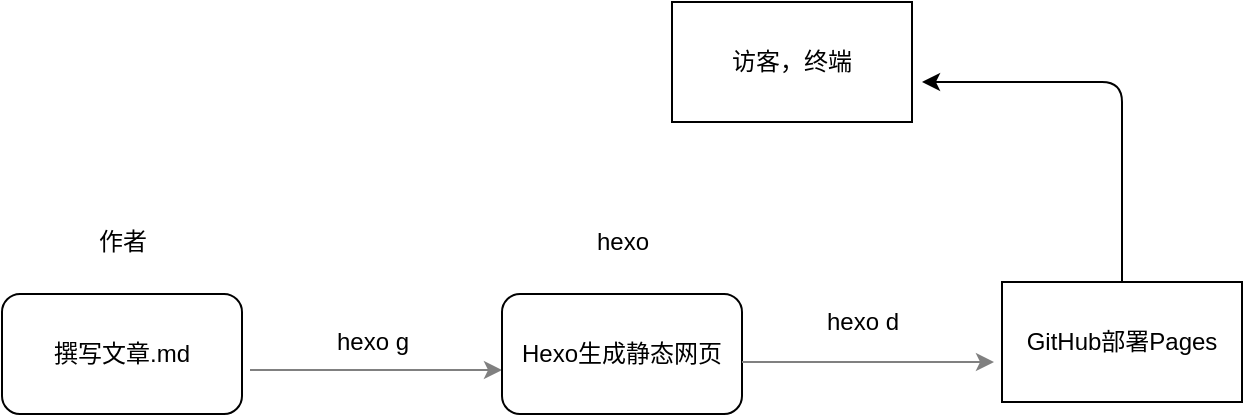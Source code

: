 <mxfile version="14.9.3" type="github">
  <diagram id="WI9T0HZ2pTsCkuznbFz-" name="Page-1">
    <mxGraphModel dx="1422" dy="772" grid="1" gridSize="10" guides="1" tooltips="1" connect="1" arrows="1" fold="1" page="1" pageScale="1" pageWidth="1169" pageHeight="827" math="0" shadow="0">
      <root>
        <mxCell id="0" />
        <mxCell id="1" parent="0" />
        <mxCell id="AcxdMaKK0mU5kZiv2lnr-16" style="edgeStyle=orthogonalEdgeStyle;rounded=0;orthogonalLoop=1;jettySize=auto;html=1;strokeColor=#808080;" parent="1" edge="1">
          <mxGeometry relative="1" as="geometry">
            <Array as="points">
              <mxPoint x="220" y="224" />
              <mxPoint x="220" y="224" />
            </Array>
            <mxPoint x="174" y="224" as="sourcePoint" />
            <mxPoint x="300" y="224" as="targetPoint" />
          </mxGeometry>
        </mxCell>
        <mxCell id="066p8uKYUl0VeOlLMkv1-1" value="hexo g" style="text;html=1;align=center;verticalAlign=middle;resizable=0;points=[];autosize=1;strokeColor=none;" vertex="1" parent="1">
          <mxGeometry x="210" y="200" width="50" height="20" as="geometry" />
        </mxCell>
        <mxCell id="066p8uKYUl0VeOlLMkv1-2" value="撰写文章.md" style="rounded=1;whiteSpace=wrap;html=1;" vertex="1" parent="1">
          <mxGeometry x="50" y="186" width="120" height="60" as="geometry" />
        </mxCell>
        <mxCell id="066p8uKYUl0VeOlLMkv1-3" value="作者" style="text;html=1;align=center;verticalAlign=middle;resizable=0;points=[];autosize=1;strokeColor=none;" vertex="1" parent="1">
          <mxGeometry x="90" y="150" width="40" height="20" as="geometry" />
        </mxCell>
        <mxCell id="066p8uKYUl0VeOlLMkv1-4" value="Hexo生成静态网页" style="rounded=1;whiteSpace=wrap;html=1;" vertex="1" parent="1">
          <mxGeometry x="300" y="186" width="120" height="60" as="geometry" />
        </mxCell>
        <mxCell id="066p8uKYUl0VeOlLMkv1-5" value="hexo" style="text;html=1;align=center;verticalAlign=middle;resizable=0;points=[];autosize=1;strokeColor=none;" vertex="1" parent="1">
          <mxGeometry x="340" y="150" width="40" height="20" as="geometry" />
        </mxCell>
        <mxCell id="066p8uKYUl0VeOlLMkv1-6" value="GitHub部署Pages" style="rounded=0;whiteSpace=wrap;html=1;" vertex="1" parent="1">
          <mxGeometry x="550" y="180" width="120" height="60" as="geometry" />
        </mxCell>
        <mxCell id="066p8uKYUl0VeOlLMkv1-8" style="edgeStyle=orthogonalEdgeStyle;rounded=0;orthogonalLoop=1;jettySize=auto;html=1;strokeColor=#808080;" edge="1" parent="1">
          <mxGeometry relative="1" as="geometry">
            <Array as="points">
              <mxPoint x="466" y="220" />
              <mxPoint x="466" y="220" />
            </Array>
            <mxPoint x="420" y="220" as="sourcePoint" />
            <mxPoint x="546" y="220" as="targetPoint" />
          </mxGeometry>
        </mxCell>
        <mxCell id="066p8uKYUl0VeOlLMkv1-9" value="hexo d" style="text;html=1;align=center;verticalAlign=middle;resizable=0;points=[];autosize=1;strokeColor=none;" vertex="1" parent="1">
          <mxGeometry x="455" y="190" width="50" height="20" as="geometry" />
        </mxCell>
        <mxCell id="066p8uKYUl0VeOlLMkv1-11" value="" style="endArrow=classic;html=1;exitX=0.5;exitY=0;exitDx=0;exitDy=0;" edge="1" parent="1" source="066p8uKYUl0VeOlLMkv1-6">
          <mxGeometry width="50" height="50" relative="1" as="geometry">
            <mxPoint x="590" y="190" as="sourcePoint" />
            <mxPoint x="510" y="80" as="targetPoint" />
            <Array as="points">
              <mxPoint x="610" y="80" />
            </Array>
          </mxGeometry>
        </mxCell>
        <mxCell id="066p8uKYUl0VeOlLMkv1-12" value="访客，终端" style="rounded=0;whiteSpace=wrap;html=1;" vertex="1" parent="1">
          <mxGeometry x="385" y="40" width="120" height="60" as="geometry" />
        </mxCell>
      </root>
    </mxGraphModel>
  </diagram>
</mxfile>

